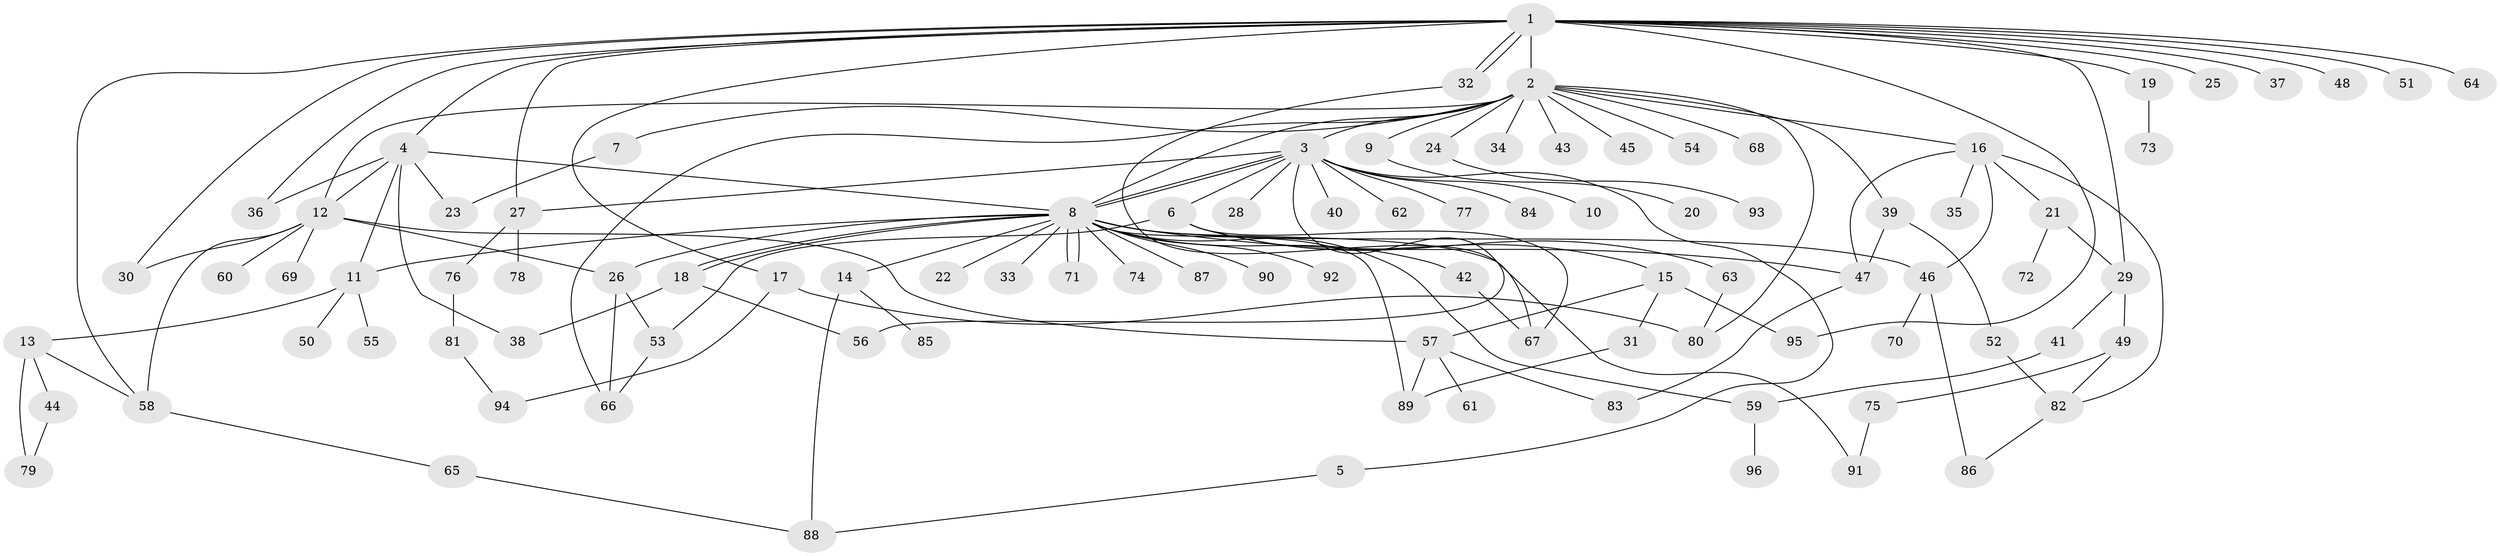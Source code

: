// Generated by graph-tools (version 1.1) at 2025/49/03/09/25 03:49:55]
// undirected, 96 vertices, 137 edges
graph export_dot {
graph [start="1"]
  node [color=gray90,style=filled];
  1;
  2;
  3;
  4;
  5;
  6;
  7;
  8;
  9;
  10;
  11;
  12;
  13;
  14;
  15;
  16;
  17;
  18;
  19;
  20;
  21;
  22;
  23;
  24;
  25;
  26;
  27;
  28;
  29;
  30;
  31;
  32;
  33;
  34;
  35;
  36;
  37;
  38;
  39;
  40;
  41;
  42;
  43;
  44;
  45;
  46;
  47;
  48;
  49;
  50;
  51;
  52;
  53;
  54;
  55;
  56;
  57;
  58;
  59;
  60;
  61;
  62;
  63;
  64;
  65;
  66;
  67;
  68;
  69;
  70;
  71;
  72;
  73;
  74;
  75;
  76;
  77;
  78;
  79;
  80;
  81;
  82;
  83;
  84;
  85;
  86;
  87;
  88;
  89;
  90;
  91;
  92;
  93;
  94;
  95;
  96;
  1 -- 2;
  1 -- 4;
  1 -- 17;
  1 -- 19;
  1 -- 25;
  1 -- 27;
  1 -- 29;
  1 -- 30;
  1 -- 32;
  1 -- 32;
  1 -- 36;
  1 -- 37;
  1 -- 48;
  1 -- 51;
  1 -- 58;
  1 -- 64;
  1 -- 95;
  2 -- 3;
  2 -- 7;
  2 -- 8;
  2 -- 9;
  2 -- 12;
  2 -- 16;
  2 -- 24;
  2 -- 34;
  2 -- 39;
  2 -- 43;
  2 -- 45;
  2 -- 54;
  2 -- 66;
  2 -- 68;
  2 -- 80;
  3 -- 5;
  3 -- 6;
  3 -- 8;
  3 -- 8;
  3 -- 10;
  3 -- 27;
  3 -- 28;
  3 -- 40;
  3 -- 56;
  3 -- 62;
  3 -- 77;
  3 -- 84;
  4 -- 8;
  4 -- 11;
  4 -- 12;
  4 -- 23;
  4 -- 36;
  4 -- 38;
  5 -- 88;
  6 -- 15;
  6 -- 53;
  6 -- 63;
  6 -- 67;
  7 -- 23;
  8 -- 11;
  8 -- 14;
  8 -- 18;
  8 -- 18;
  8 -- 22;
  8 -- 26;
  8 -- 33;
  8 -- 42;
  8 -- 46;
  8 -- 47;
  8 -- 59;
  8 -- 71;
  8 -- 71;
  8 -- 74;
  8 -- 87;
  8 -- 89;
  8 -- 90;
  8 -- 91;
  8 -- 92;
  9 -- 20;
  11 -- 13;
  11 -- 50;
  11 -- 55;
  12 -- 26;
  12 -- 30;
  12 -- 57;
  12 -- 58;
  12 -- 60;
  12 -- 69;
  13 -- 44;
  13 -- 58;
  13 -- 79;
  14 -- 85;
  14 -- 88;
  15 -- 31;
  15 -- 57;
  15 -- 95;
  16 -- 21;
  16 -- 35;
  16 -- 46;
  16 -- 47;
  16 -- 82;
  17 -- 80;
  17 -- 94;
  18 -- 38;
  18 -- 56;
  19 -- 73;
  21 -- 29;
  21 -- 72;
  24 -- 93;
  26 -- 53;
  26 -- 66;
  27 -- 76;
  27 -- 78;
  29 -- 41;
  29 -- 49;
  31 -- 89;
  32 -- 67;
  39 -- 47;
  39 -- 52;
  41 -- 59;
  42 -- 67;
  44 -- 79;
  46 -- 70;
  46 -- 86;
  47 -- 83;
  49 -- 75;
  49 -- 82;
  52 -- 82;
  53 -- 66;
  57 -- 61;
  57 -- 83;
  57 -- 89;
  58 -- 65;
  59 -- 96;
  63 -- 80;
  65 -- 88;
  75 -- 91;
  76 -- 81;
  81 -- 94;
  82 -- 86;
}
